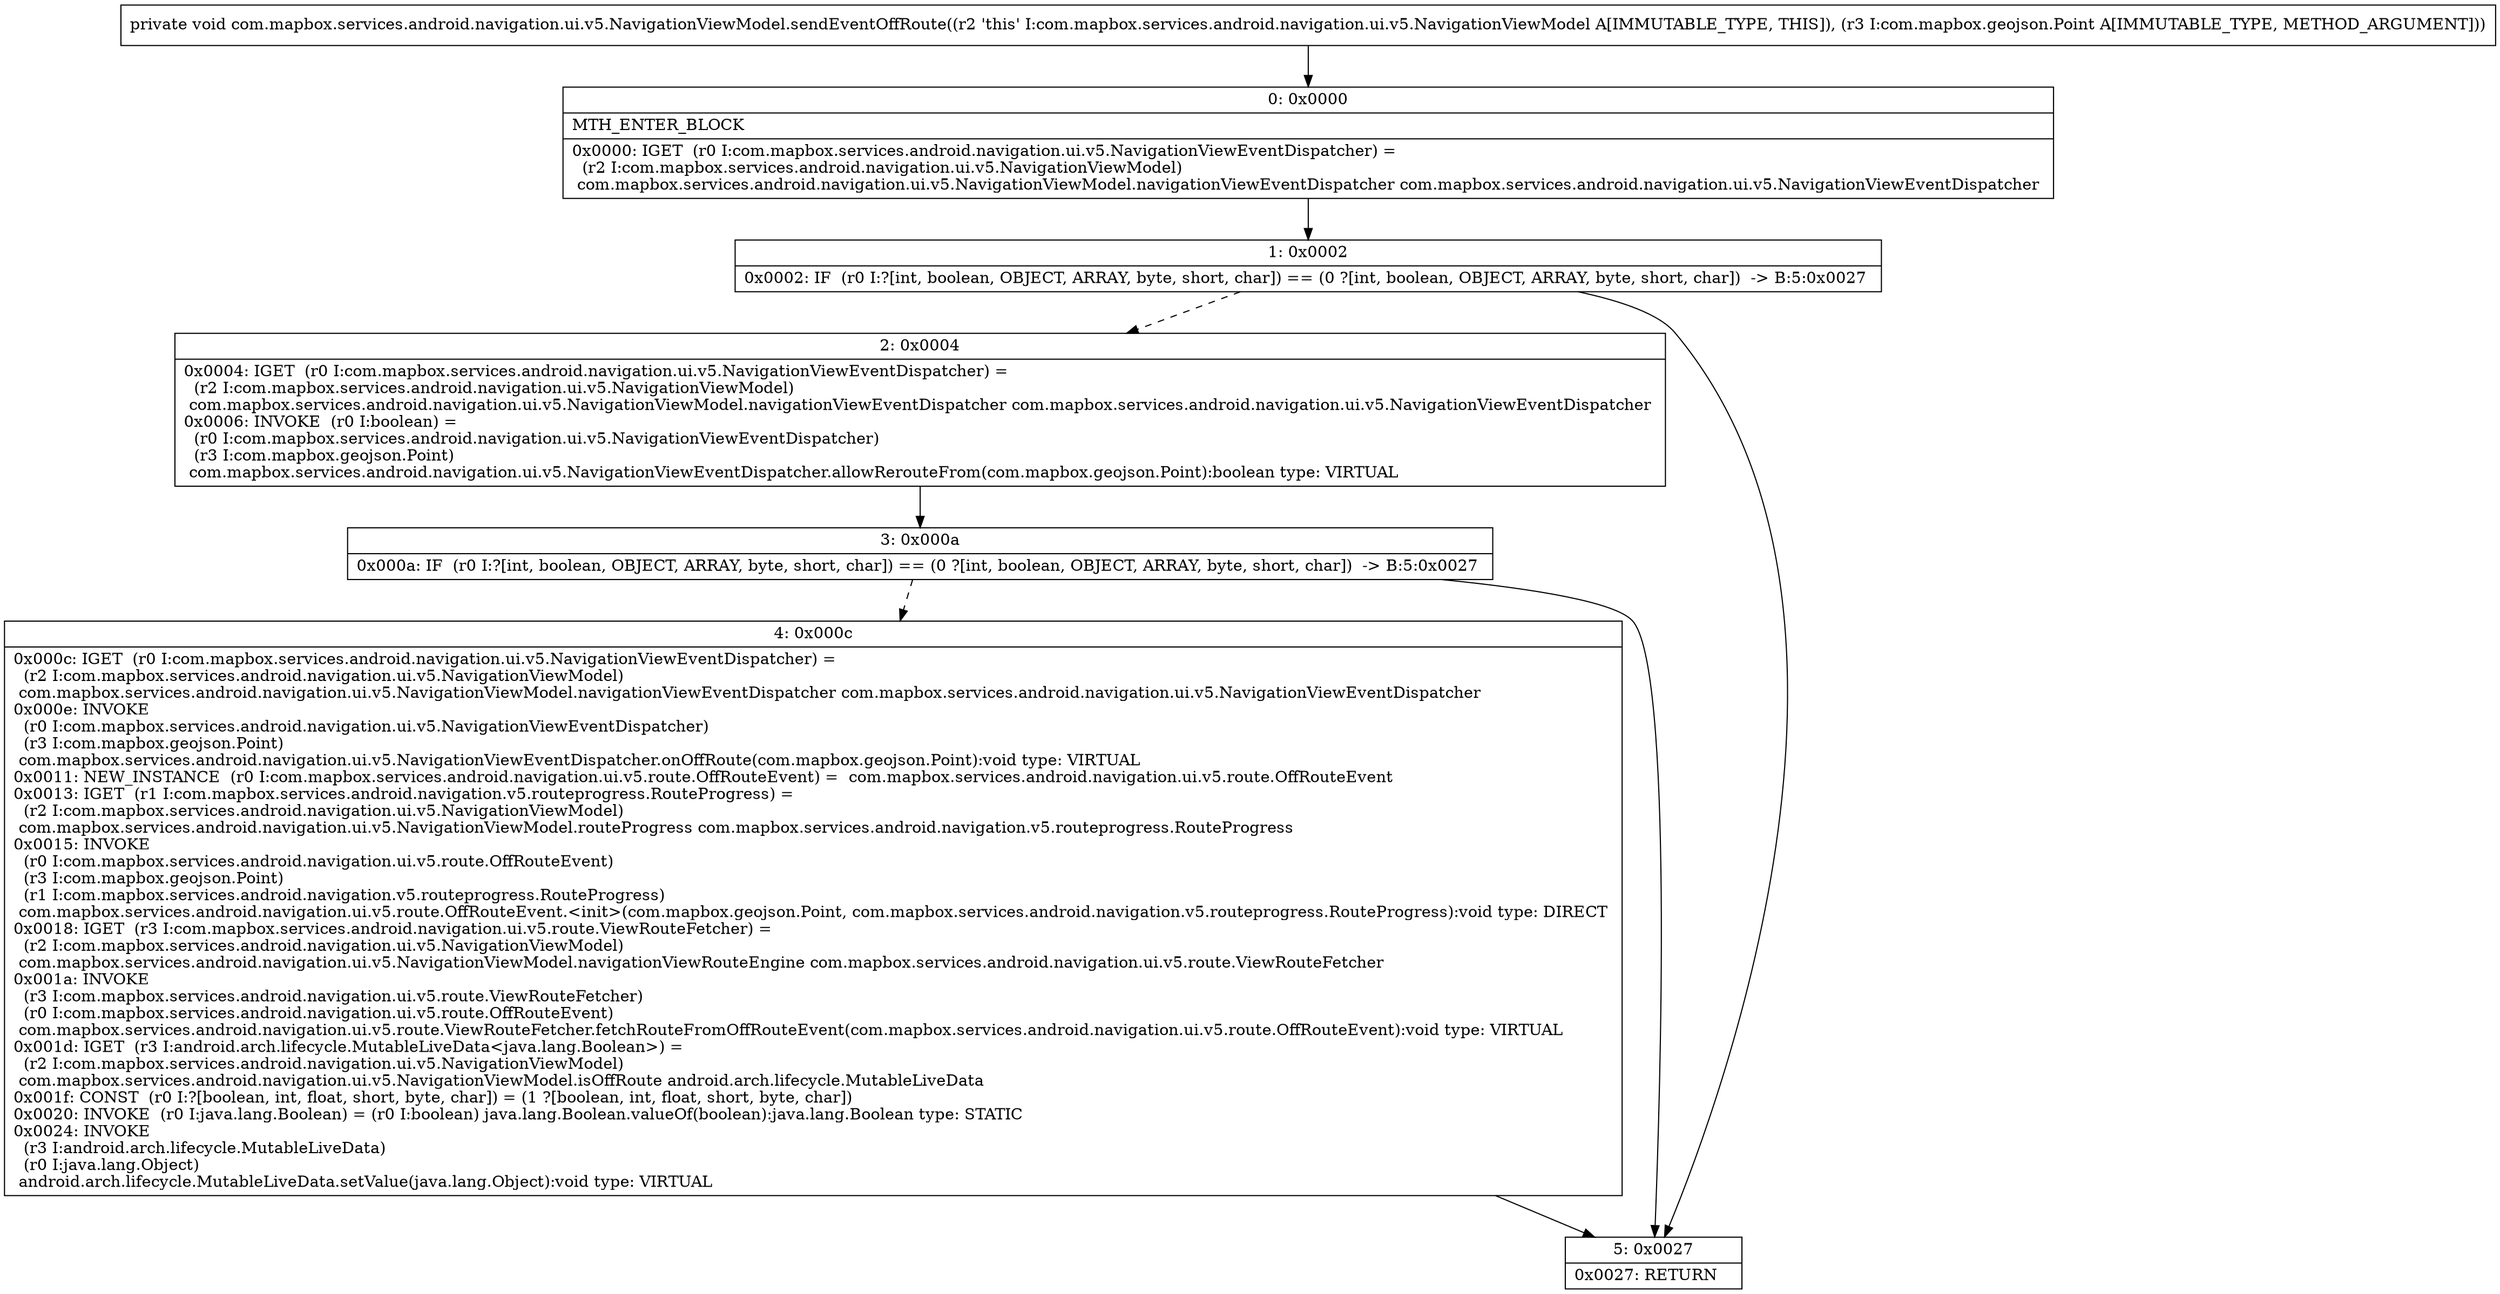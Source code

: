 digraph "CFG forcom.mapbox.services.android.navigation.ui.v5.NavigationViewModel.sendEventOffRoute(Lcom\/mapbox\/geojson\/Point;)V" {
Node_0 [shape=record,label="{0\:\ 0x0000|MTH_ENTER_BLOCK\l|0x0000: IGET  (r0 I:com.mapbox.services.android.navigation.ui.v5.NavigationViewEventDispatcher) = \l  (r2 I:com.mapbox.services.android.navigation.ui.v5.NavigationViewModel)\l com.mapbox.services.android.navigation.ui.v5.NavigationViewModel.navigationViewEventDispatcher com.mapbox.services.android.navigation.ui.v5.NavigationViewEventDispatcher \l}"];
Node_1 [shape=record,label="{1\:\ 0x0002|0x0002: IF  (r0 I:?[int, boolean, OBJECT, ARRAY, byte, short, char]) == (0 ?[int, boolean, OBJECT, ARRAY, byte, short, char])  \-\> B:5:0x0027 \l}"];
Node_2 [shape=record,label="{2\:\ 0x0004|0x0004: IGET  (r0 I:com.mapbox.services.android.navigation.ui.v5.NavigationViewEventDispatcher) = \l  (r2 I:com.mapbox.services.android.navigation.ui.v5.NavigationViewModel)\l com.mapbox.services.android.navigation.ui.v5.NavigationViewModel.navigationViewEventDispatcher com.mapbox.services.android.navigation.ui.v5.NavigationViewEventDispatcher \l0x0006: INVOKE  (r0 I:boolean) = \l  (r0 I:com.mapbox.services.android.navigation.ui.v5.NavigationViewEventDispatcher)\l  (r3 I:com.mapbox.geojson.Point)\l com.mapbox.services.android.navigation.ui.v5.NavigationViewEventDispatcher.allowRerouteFrom(com.mapbox.geojson.Point):boolean type: VIRTUAL \l}"];
Node_3 [shape=record,label="{3\:\ 0x000a|0x000a: IF  (r0 I:?[int, boolean, OBJECT, ARRAY, byte, short, char]) == (0 ?[int, boolean, OBJECT, ARRAY, byte, short, char])  \-\> B:5:0x0027 \l}"];
Node_4 [shape=record,label="{4\:\ 0x000c|0x000c: IGET  (r0 I:com.mapbox.services.android.navigation.ui.v5.NavigationViewEventDispatcher) = \l  (r2 I:com.mapbox.services.android.navigation.ui.v5.NavigationViewModel)\l com.mapbox.services.android.navigation.ui.v5.NavigationViewModel.navigationViewEventDispatcher com.mapbox.services.android.navigation.ui.v5.NavigationViewEventDispatcher \l0x000e: INVOKE  \l  (r0 I:com.mapbox.services.android.navigation.ui.v5.NavigationViewEventDispatcher)\l  (r3 I:com.mapbox.geojson.Point)\l com.mapbox.services.android.navigation.ui.v5.NavigationViewEventDispatcher.onOffRoute(com.mapbox.geojson.Point):void type: VIRTUAL \l0x0011: NEW_INSTANCE  (r0 I:com.mapbox.services.android.navigation.ui.v5.route.OffRouteEvent) =  com.mapbox.services.android.navigation.ui.v5.route.OffRouteEvent \l0x0013: IGET  (r1 I:com.mapbox.services.android.navigation.v5.routeprogress.RouteProgress) = \l  (r2 I:com.mapbox.services.android.navigation.ui.v5.NavigationViewModel)\l com.mapbox.services.android.navigation.ui.v5.NavigationViewModel.routeProgress com.mapbox.services.android.navigation.v5.routeprogress.RouteProgress \l0x0015: INVOKE  \l  (r0 I:com.mapbox.services.android.navigation.ui.v5.route.OffRouteEvent)\l  (r3 I:com.mapbox.geojson.Point)\l  (r1 I:com.mapbox.services.android.navigation.v5.routeprogress.RouteProgress)\l com.mapbox.services.android.navigation.ui.v5.route.OffRouteEvent.\<init\>(com.mapbox.geojson.Point, com.mapbox.services.android.navigation.v5.routeprogress.RouteProgress):void type: DIRECT \l0x0018: IGET  (r3 I:com.mapbox.services.android.navigation.ui.v5.route.ViewRouteFetcher) = \l  (r2 I:com.mapbox.services.android.navigation.ui.v5.NavigationViewModel)\l com.mapbox.services.android.navigation.ui.v5.NavigationViewModel.navigationViewRouteEngine com.mapbox.services.android.navigation.ui.v5.route.ViewRouteFetcher \l0x001a: INVOKE  \l  (r3 I:com.mapbox.services.android.navigation.ui.v5.route.ViewRouteFetcher)\l  (r0 I:com.mapbox.services.android.navigation.ui.v5.route.OffRouteEvent)\l com.mapbox.services.android.navigation.ui.v5.route.ViewRouteFetcher.fetchRouteFromOffRouteEvent(com.mapbox.services.android.navigation.ui.v5.route.OffRouteEvent):void type: VIRTUAL \l0x001d: IGET  (r3 I:android.arch.lifecycle.MutableLiveData\<java.lang.Boolean\>) = \l  (r2 I:com.mapbox.services.android.navigation.ui.v5.NavigationViewModel)\l com.mapbox.services.android.navigation.ui.v5.NavigationViewModel.isOffRoute android.arch.lifecycle.MutableLiveData \l0x001f: CONST  (r0 I:?[boolean, int, float, short, byte, char]) = (1 ?[boolean, int, float, short, byte, char]) \l0x0020: INVOKE  (r0 I:java.lang.Boolean) = (r0 I:boolean) java.lang.Boolean.valueOf(boolean):java.lang.Boolean type: STATIC \l0x0024: INVOKE  \l  (r3 I:android.arch.lifecycle.MutableLiveData)\l  (r0 I:java.lang.Object)\l android.arch.lifecycle.MutableLiveData.setValue(java.lang.Object):void type: VIRTUAL \l}"];
Node_5 [shape=record,label="{5\:\ 0x0027|0x0027: RETURN   \l}"];
MethodNode[shape=record,label="{private void com.mapbox.services.android.navigation.ui.v5.NavigationViewModel.sendEventOffRoute((r2 'this' I:com.mapbox.services.android.navigation.ui.v5.NavigationViewModel A[IMMUTABLE_TYPE, THIS]), (r3 I:com.mapbox.geojson.Point A[IMMUTABLE_TYPE, METHOD_ARGUMENT])) }"];
MethodNode -> Node_0;
Node_0 -> Node_1;
Node_1 -> Node_2[style=dashed];
Node_1 -> Node_5;
Node_2 -> Node_3;
Node_3 -> Node_4[style=dashed];
Node_3 -> Node_5;
Node_4 -> Node_5;
}


